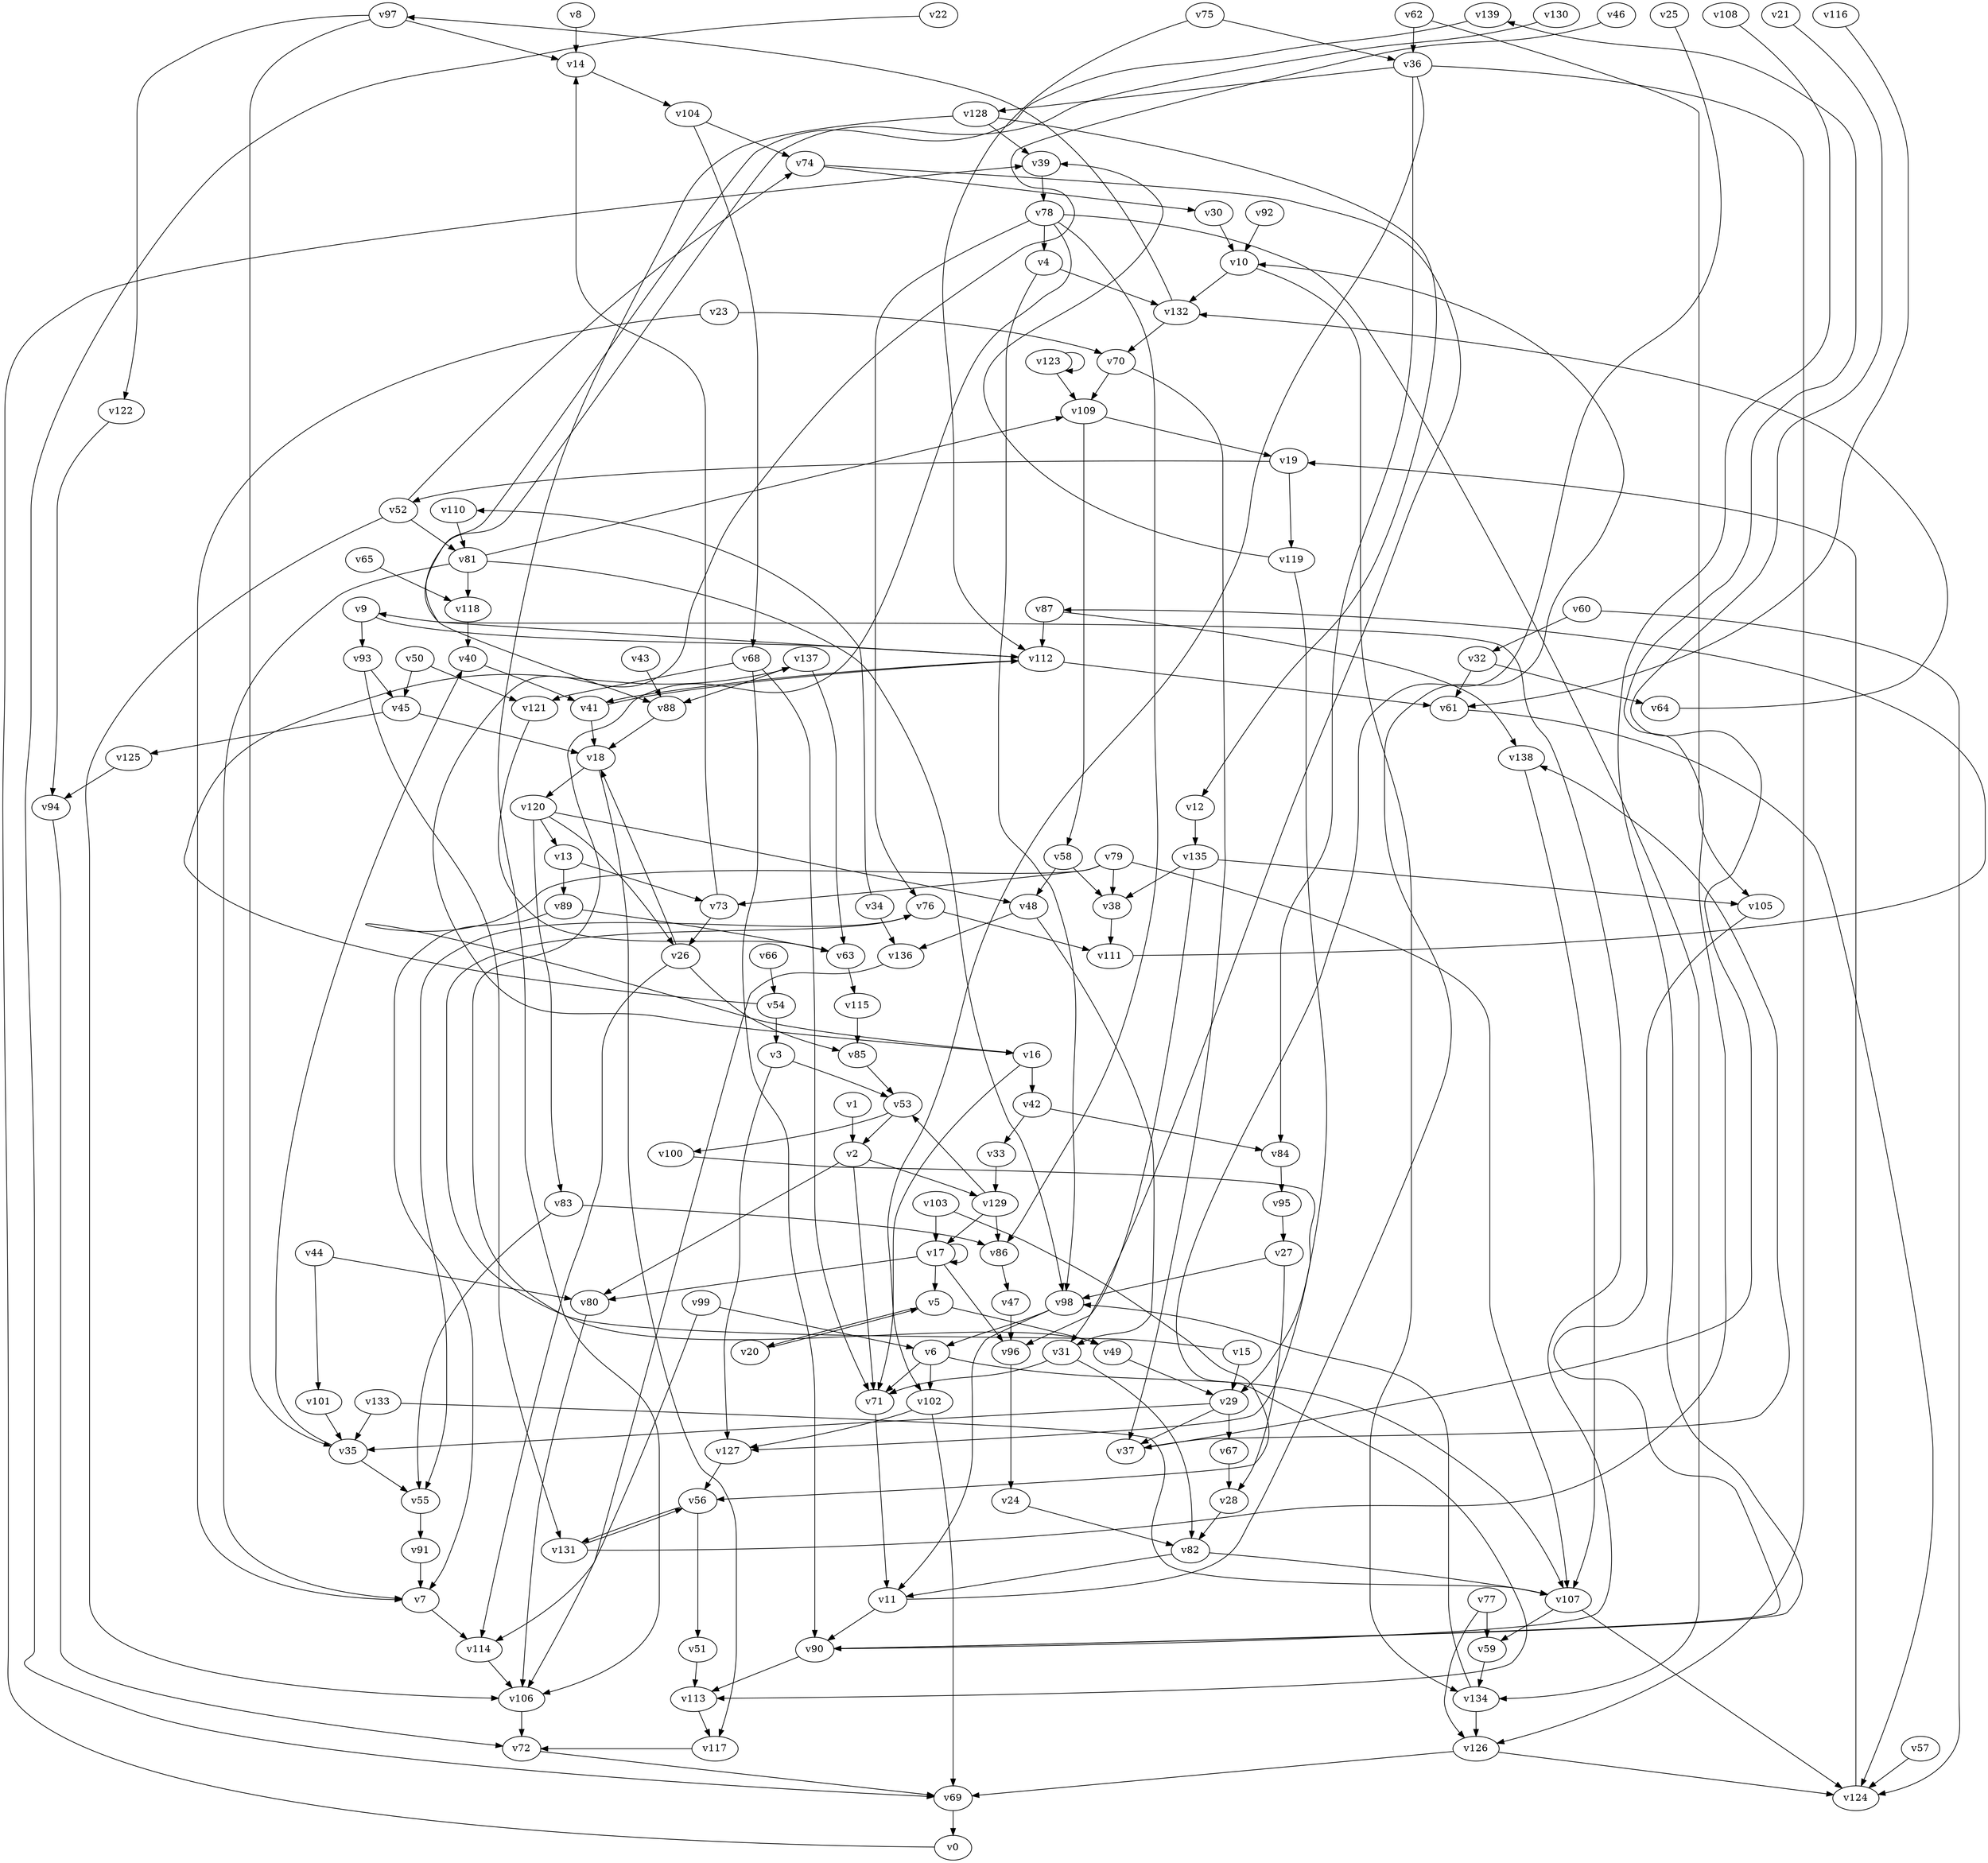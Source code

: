 // Benchmark game 198 - 140 vertices
// time_bound: 53
// targets: v5
digraph G {
    v0 [name="v0", player=1];
    v1 [name="v1", player=0];
    v2 [name="v2", player=0];
    v3 [name="v3", player=1];
    v4 [name="v4", player=0];
    v5 [name="v5", player=0, target=1];
    v6 [name="v6", player=0];
    v7 [name="v7", player=0];
    v8 [name="v8", player=1];
    v9 [name="v9", player=0];
    v10 [name="v10", player=1];
    v11 [name="v11", player=0];
    v12 [name="v12", player=0];
    v13 [name="v13", player=1];
    v14 [name="v14", player=1];
    v15 [name="v15", player=0];
    v16 [name="v16", player=1];
    v17 [name="v17", player=0];
    v18 [name="v18", player=0];
    v19 [name="v19", player=1];
    v20 [name="v20", player=1];
    v21 [name="v21", player=0];
    v22 [name="v22", player=0];
    v23 [name="v23", player=1];
    v24 [name="v24", player=1];
    v25 [name="v25", player=1];
    v26 [name="v26", player=0];
    v27 [name="v27", player=1];
    v28 [name="v28", player=0];
    v29 [name="v29", player=0];
    v30 [name="v30", player=0];
    v31 [name="v31", player=0];
    v32 [name="v32", player=0];
    v33 [name="v33", player=0];
    v34 [name="v34", player=0];
    v35 [name="v35", player=0];
    v36 [name="v36", player=1];
    v37 [name="v37", player=0];
    v38 [name="v38", player=1];
    v39 [name="v39", player=1];
    v40 [name="v40", player=0];
    v41 [name="v41", player=0];
    v42 [name="v42", player=1];
    v43 [name="v43", player=0];
    v44 [name="v44", player=1];
    v45 [name="v45", player=1];
    v46 [name="v46", player=0];
    v47 [name="v47", player=0];
    v48 [name="v48", player=1];
    v49 [name="v49", player=1];
    v50 [name="v50", player=0];
    v51 [name="v51", player=1];
    v52 [name="v52", player=1];
    v53 [name="v53", player=1];
    v54 [name="v54", player=0];
    v55 [name="v55", player=0];
    v56 [name="v56", player=1];
    v57 [name="v57", player=1];
    v58 [name="v58", player=0];
    v59 [name="v59", player=0];
    v60 [name="v60", player=0];
    v61 [name="v61", player=1];
    v62 [name="v62", player=0];
    v63 [name="v63", player=0];
    v64 [name="v64", player=1];
    v65 [name="v65", player=0];
    v66 [name="v66", player=0];
    v67 [name="v67", player=0];
    v68 [name="v68", player=1];
    v69 [name="v69", player=0];
    v70 [name="v70", player=0];
    v71 [name="v71", player=1];
    v72 [name="v72", player=0];
    v73 [name="v73", player=0];
    v74 [name="v74", player=0];
    v75 [name="v75", player=0];
    v76 [name="v76", player=0];
    v77 [name="v77", player=1];
    v78 [name="v78", player=1];
    v79 [name="v79", player=0];
    v80 [name="v80", player=0];
    v81 [name="v81", player=0];
    v82 [name="v82", player=0];
    v83 [name="v83", player=0];
    v84 [name="v84", player=1];
    v85 [name="v85", player=0];
    v86 [name="v86", player=0];
    v87 [name="v87", player=1];
    v88 [name="v88", player=0];
    v89 [name="v89", player=0];
    v90 [name="v90", player=1];
    v91 [name="v91", player=1];
    v92 [name="v92", player=1];
    v93 [name="v93", player=1];
    v94 [name="v94", player=0];
    v95 [name="v95", player=0];
    v96 [name="v96", player=1];
    v97 [name="v97", player=0];
    v98 [name="v98", player=0];
    v99 [name="v99", player=0];
    v100 [name="v100", player=0];
    v101 [name="v101", player=1];
    v102 [name="v102", player=1];
    v103 [name="v103", player=0];
    v104 [name="v104", player=1];
    v105 [name="v105", player=1];
    v106 [name="v106", player=0];
    v107 [name="v107", player=0];
    v108 [name="v108", player=1];
    v109 [name="v109", player=0];
    v110 [name="v110", player=0];
    v111 [name="v111", player=1];
    v112 [name="v112", player=0];
    v113 [name="v113", player=0];
    v114 [name="v114", player=1];
    v115 [name="v115", player=0];
    v116 [name="v116", player=0];
    v117 [name="v117", player=0];
    v118 [name="v118", player=0];
    v119 [name="v119", player=0];
    v120 [name="v120", player=1];
    v121 [name="v121", player=0];
    v122 [name="v122", player=0];
    v123 [name="v123", player=1];
    v124 [name="v124", player=0];
    v125 [name="v125", player=1];
    v126 [name="v126", player=0];
    v127 [name="v127", player=1];
    v128 [name="v128", player=1];
    v129 [name="v129", player=1];
    v130 [name="v130", player=0];
    v131 [name="v131", player=1];
    v132 [name="v132", player=1];
    v133 [name="v133", player=1];
    v134 [name="v134", player=1];
    v135 [name="v135", player=0];
    v136 [name="v136", player=1];
    v137 [name="v137", player=0];
    v138 [name="v138", player=0];
    v139 [name="v139", player=1];

    v0 -> v39 [constraint="t >= 1"];
    v1 -> v2;
    v2 -> v71;
    v3 -> v53;
    v4 -> v98;
    v5 -> v49;
    v6 -> v102;
    v7 -> v114;
    v8 -> v14;
    v9 -> v112 [constraint="t mod 5 == 0"];
    v10 -> v132;
    v11 -> v10 [constraint="t < 14"];
    v12 -> v135;
    v13 -> v89;
    v14 -> v104;
    v15 -> v76 [constraint="t mod 4 == 1"];
    v16 -> v71;
    v17 -> v5;
    v18 -> v117;
    v19 -> v119;
    v20 -> v5 [constraint="t >= 5"];
    v21 -> v37 [constraint="t < 11"];
    v22 -> v69 [constraint="t < 7"];
    v23 -> v7;
    v24 -> v82;
    v25 -> v113 [constraint="t >= 1"];
    v26 -> v18;
    v27 -> v28;
    v28 -> v82;
    v29 -> v67;
    v30 -> v10;
    v31 -> v71;
    v32 -> v61;
    v33 -> v129;
    v34 -> v110 [constraint="t mod 5 == 1"];
    v35 -> v40;
    v36 -> v102 [constraint="t mod 4 == 3"];
    v37 -> v138 [constraint="t mod 2 == 1"];
    v38 -> v111;
    v39 -> v78;
    v40 -> v41;
    v41 -> v112 [constraint="t mod 2 == 1"];
    v42 -> v33;
    v43 -> v88;
    v44 -> v101;
    v45 -> v125;
    v46 -> v16 [constraint="t < 9"];
    v47 -> v96;
    v48 -> v31;
    v49 -> v29;
    v50 -> v121;
    v51 -> v113;
    v52 -> v106;
    v53 -> v2;
    v54 -> v137 [constraint="t >= 2"];
    v55 -> v91;
    v56 -> v51;
    v57 -> v124;
    v58 -> v38;
    v59 -> v134;
    v60 -> v124;
    v61 -> v124 [constraint="t < 12"];
    v62 -> v105;
    v63 -> v115;
    v64 -> v132 [constraint="t >= 1"];
    v65 -> v118;
    v66 -> v54;
    v67 -> v28;
    v68 -> v71;
    v69 -> v0;
    v70 -> v109;
    v71 -> v11;
    v72 -> v69;
    v73 -> v14;
    v74 -> v31 [constraint="t < 14"];
    v75 -> v36;
    v76 -> v55;
    v77 -> v126;
    v78 -> v49 [constraint="t mod 2 == 1"];
    v79 -> v16 [constraint="t mod 2 == 0"];
    v80 -> v106;
    v81 -> v98;
    v82 -> v11;
    v83 -> v55;
    v84 -> v95;
    v85 -> v53;
    v86 -> v47;
    v87 -> v112;
    v88 -> v18;
    v89 -> v63;
    v90 -> v9 [constraint="t < 5"];
    v91 -> v7;
    v92 -> v10;
    v93 -> v45;
    v94 -> v72;
    v95 -> v27;
    v96 -> v24;
    v97 -> v35;
    v98 -> v6;
    v99 -> v6;
    v100 -> v127 [constraint="t >= 1"];
    v101 -> v35;
    v102 -> v127;
    v103 -> v56 [constraint="t < 11"];
    v104 -> v68;
    v105 -> v90 [constraint="t mod 4 == 2"];
    v106 -> v72;
    v107 -> v59;
    v108 -> v90 [constraint="t mod 2 == 0"];
    v109 -> v58;
    v110 -> v81;
    v111 -> v87 [constraint="t < 5"];
    v112 -> v61;
    v113 -> v117;
    v114 -> v106;
    v115 -> v85;
    v116 -> v61 [constraint="t >= 5"];
    v117 -> v72 [constraint="t < 9"];
    v118 -> v40;
    v119 -> v39 [constraint="t >= 2"];
    v120 -> v48;
    v121 -> v63 [constraint="t < 15"];
    v122 -> v94;
    v123 -> v109;
    v124 -> v19;
    v125 -> v94;
    v126 -> v124;
    v127 -> v56;
    v128 -> v12 [constraint="t mod 2 == 0"];
    v129 -> v53;
    v130 -> v88 [constraint="t mod 5 == 4"];
    v131 -> v139 [constraint="t < 10"];
    v132 -> v70;
    v133 -> v107 [constraint="t < 10"];
    v134 -> v126;
    v135 -> v105;
    v136 -> v114 [constraint="t mod 4 == 1"];
    v137 -> v88;
    v138 -> v107;
    v139 -> v112 [constraint="t >= 1"];
    v134 -> v98;
    v119 -> v29;
    v44 -> v80;
    v112 -> v41;
    v52 -> v74;
    v132 -> v97;
    v109 -> v19;
    v78 -> v76;
    v129 -> v17;
    v68 -> v121;
    v26 -> v114;
    v42 -> v84;
    v79 -> v73;
    v62 -> v36;
    v48 -> v136;
    v10 -> v134;
    v90 -> v113;
    v36 -> v84;
    v126 -> v69;
    v128 -> v39;
    v36 -> v128;
    v45 -> v18;
    v135 -> v96;
    v135 -> v38;
    v35 -> v55;
    v29 -> v37;
    v70 -> v37;
    v15 -> v29;
    v87 -> v138;
    v26 -> v85;
    v58 -> v48;
    v79 -> v107;
    v103 -> v17;
    v137 -> v63;
    v23 -> v70;
    v120 -> v83;
    v123 -> v123;
    v129 -> v86;
    v19 -> v52;
    v17 -> v17;
    v56 -> v131;
    v78 -> v4;
    v74 -> v30;
    v18 -> v120;
    v120 -> v26;
    v97 -> v14;
    v6 -> v107;
    v79 -> v38;
    v29 -> v35;
    v5 -> v20;
    v32 -> v64;
    v9 -> v93;
    v89 -> v7;
    v98 -> v11;
    v17 -> v96;
    v82 -> v107;
    v16 -> v42;
    v120 -> v13;
    v93 -> v131;
    v73 -> v26;
    v83 -> v86;
    v78 -> v134;
    v131 -> v56;
    v50 -> v45;
    v68 -> v90;
    v102 -> v69;
    v2 -> v80;
    v6 -> v71;
    v104 -> v74;
    v77 -> v59;
    v81 -> v118;
    v52 -> v81;
    v99 -> v106;
    v27 -> v98;
    v107 -> v124;
    v4 -> v132;
    v34 -> v136;
    v133 -> v35;
    v54 -> v3;
    v81 -> v7;
    v76 -> v111;
    v53 -> v100;
    v11 -> v90;
    v128 -> v106;
    v81 -> v109;
    v36 -> v126;
    v97 -> v122;
    v2 -> v129;
    v31 -> v82;
    v41 -> v18;
    v17 -> v80;
    v3 -> v127;
    v60 -> v32;
    v75 -> v112;
    v78 -> v86;
    v13 -> v73;
}
